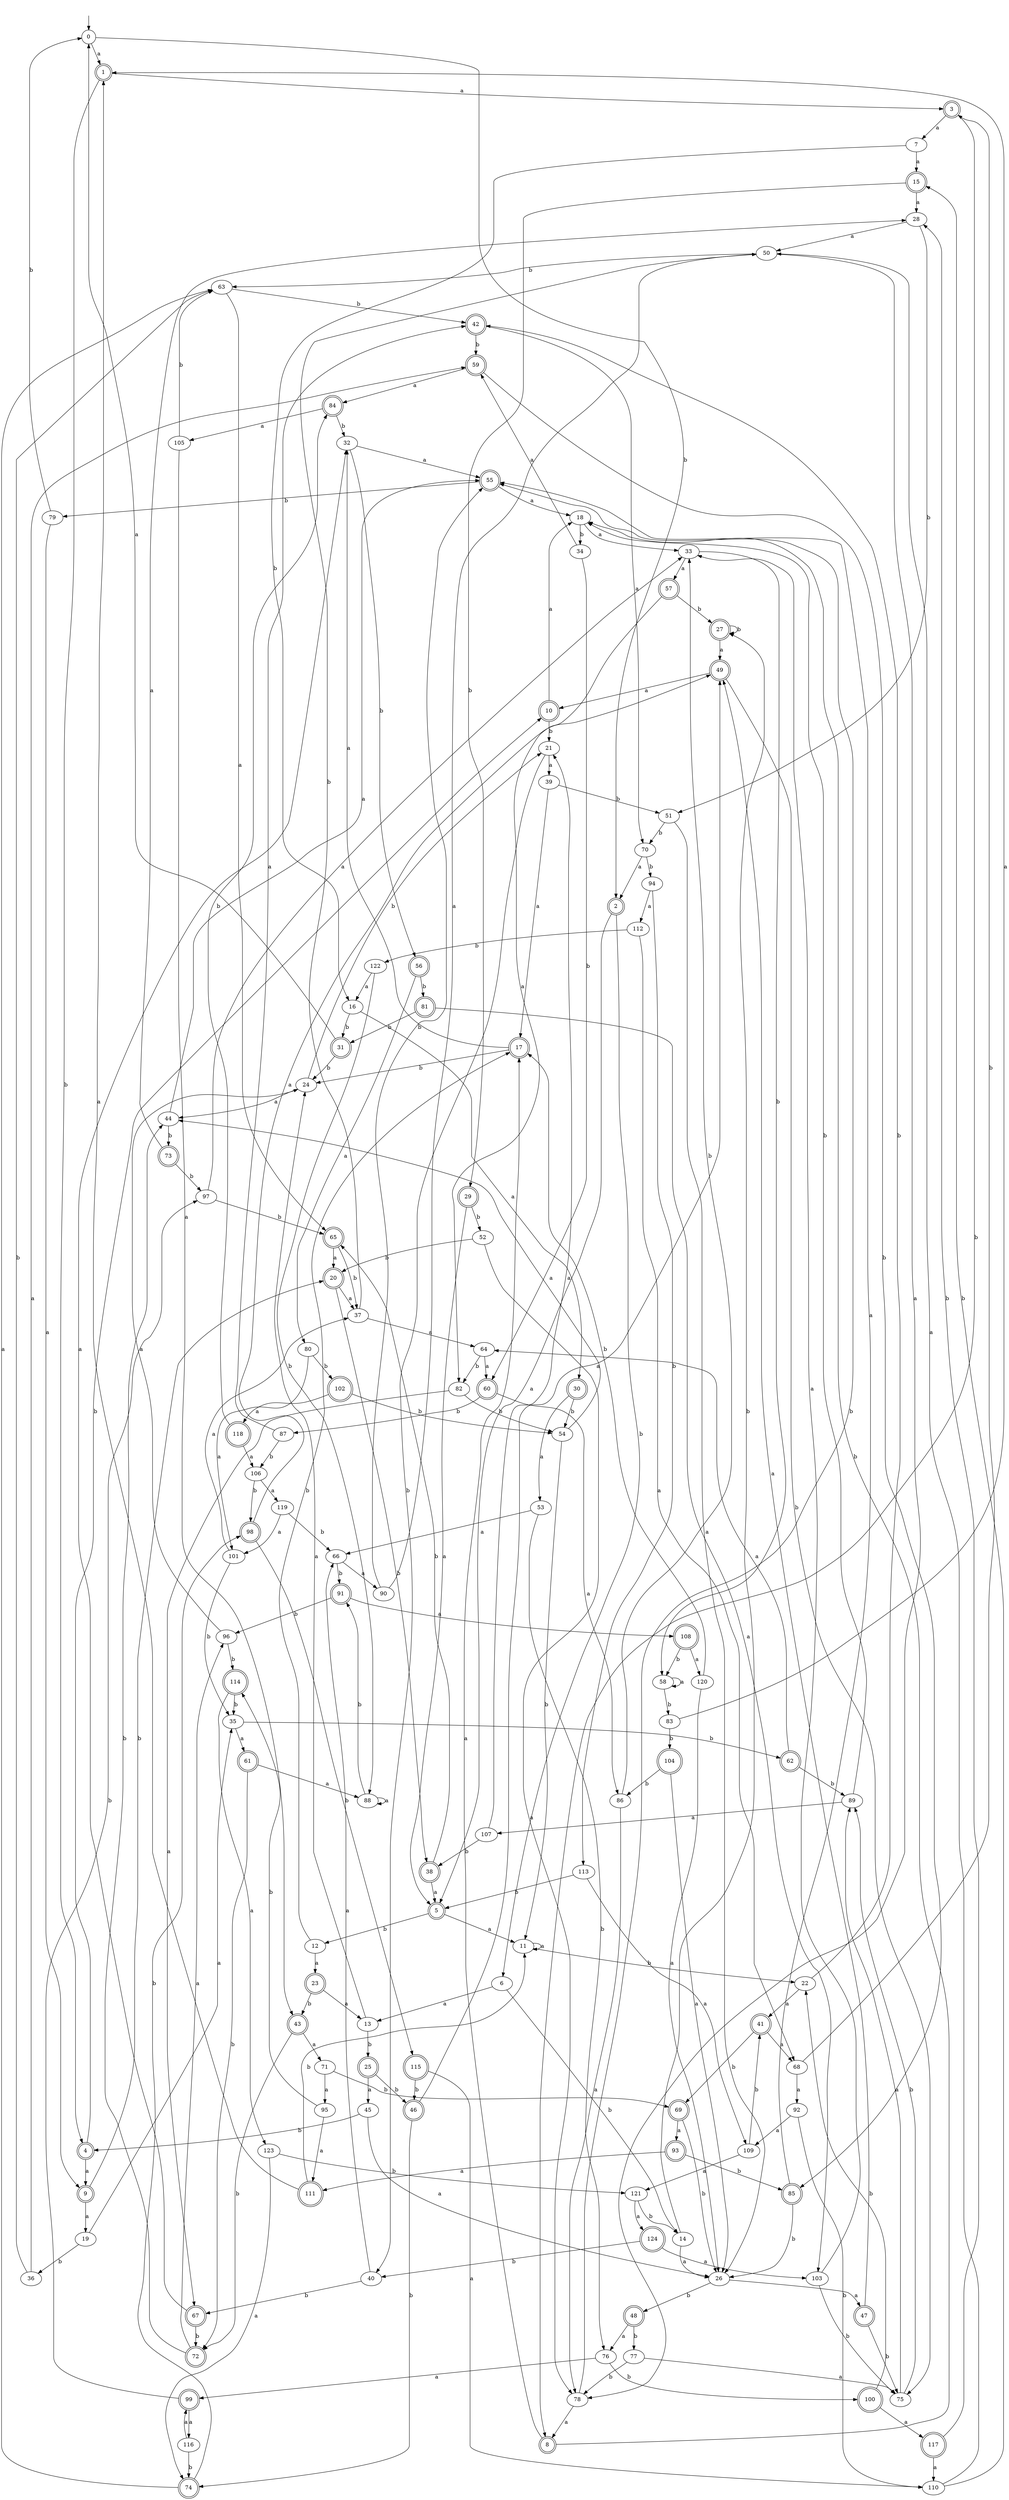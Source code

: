 digraph RandomDFA {
  __start0 [label="", shape=none];
  __start0 -> 0 [label=""];
  0 [shape=circle]
  0 -> 1 [label="a"]
  0 -> 2 [label="b"]
  1 [shape=doublecircle]
  1 -> 3 [label="a"]
  1 -> 4 [label="b"]
  2 [shape=doublecircle]
  2 -> 5 [label="a"]
  2 -> 6 [label="b"]
  3 [shape=doublecircle]
  3 -> 7 [label="a"]
  3 -> 8 [label="b"]
  4 [shape=doublecircle]
  4 -> 9 [label="a"]
  4 -> 10 [label="b"]
  5 [shape=doublecircle]
  5 -> 11 [label="a"]
  5 -> 12 [label="b"]
  6
  6 -> 13 [label="a"]
  6 -> 14 [label="b"]
  7
  7 -> 15 [label="a"]
  7 -> 16 [label="b"]
  8 [shape=doublecircle]
  8 -> 17 [label="a"]
  8 -> 18 [label="b"]
  9 [shape=doublecircle]
  9 -> 19 [label="a"]
  9 -> 20 [label="b"]
  10 [shape=doublecircle]
  10 -> 18 [label="a"]
  10 -> 21 [label="b"]
  11
  11 -> 11 [label="a"]
  11 -> 22 [label="b"]
  12
  12 -> 23 [label="a"]
  12 -> 17 [label="b"]
  13
  13 -> 24 [label="a"]
  13 -> 25 [label="b"]
  14
  14 -> 26 [label="a"]
  14 -> 27 [label="b"]
  15 [shape=doublecircle]
  15 -> 28 [label="a"]
  15 -> 29 [label="b"]
  16
  16 -> 30 [label="a"]
  16 -> 31 [label="b"]
  17 [shape=doublecircle]
  17 -> 32 [label="a"]
  17 -> 24 [label="b"]
  18
  18 -> 33 [label="a"]
  18 -> 34 [label="b"]
  19
  19 -> 35 [label="a"]
  19 -> 36 [label="b"]
  20 [shape=doublecircle]
  20 -> 37 [label="a"]
  20 -> 38 [label="b"]
  21
  21 -> 39 [label="a"]
  21 -> 40 [label="b"]
  22
  22 -> 41 [label="a"]
  22 -> 42 [label="b"]
  23 [shape=doublecircle]
  23 -> 13 [label="a"]
  23 -> 43 [label="b"]
  24
  24 -> 44 [label="a"]
  24 -> 21 [label="b"]
  25 [shape=doublecircle]
  25 -> 45 [label="a"]
  25 -> 46 [label="b"]
  26
  26 -> 47 [label="a"]
  26 -> 48 [label="b"]
  27 [shape=doublecircle]
  27 -> 49 [label="a"]
  27 -> 27 [label="b"]
  28
  28 -> 50 [label="a"]
  28 -> 51 [label="b"]
  29 [shape=doublecircle]
  29 -> 5 [label="a"]
  29 -> 52 [label="b"]
  30 [shape=doublecircle]
  30 -> 53 [label="a"]
  30 -> 54 [label="b"]
  31 [shape=doublecircle]
  31 -> 0 [label="a"]
  31 -> 24 [label="b"]
  32
  32 -> 55 [label="a"]
  32 -> 56 [label="b"]
  33
  33 -> 57 [label="a"]
  33 -> 58 [label="b"]
  34
  34 -> 59 [label="a"]
  34 -> 60 [label="b"]
  35
  35 -> 61 [label="a"]
  35 -> 62 [label="b"]
  36
  36 -> 59 [label="a"]
  36 -> 63 [label="b"]
  37
  37 -> 64 [label="a"]
  37 -> 50 [label="b"]
  38 [shape=doublecircle]
  38 -> 5 [label="a"]
  38 -> 65 [label="b"]
  39
  39 -> 17 [label="a"]
  39 -> 51 [label="b"]
  40
  40 -> 66 [label="a"]
  40 -> 67 [label="b"]
  41 [shape=doublecircle]
  41 -> 68 [label="a"]
  41 -> 69 [label="b"]
  42 [shape=doublecircle]
  42 -> 70 [label="a"]
  42 -> 59 [label="b"]
  43 [shape=doublecircle]
  43 -> 71 [label="a"]
  43 -> 72 [label="b"]
  44
  44 -> 55 [label="a"]
  44 -> 73 [label="b"]
  45
  45 -> 26 [label="a"]
  45 -> 4 [label="b"]
  46 [shape=doublecircle]
  46 -> 49 [label="a"]
  46 -> 74 [label="b"]
  47 [shape=doublecircle]
  47 -> 49 [label="a"]
  47 -> 75 [label="b"]
  48 [shape=doublecircle]
  48 -> 76 [label="a"]
  48 -> 77 [label="b"]
  49 [shape=doublecircle]
  49 -> 10 [label="a"]
  49 -> 75 [label="b"]
  50
  50 -> 78 [label="a"]
  50 -> 63 [label="b"]
  51
  51 -> 26 [label="a"]
  51 -> 70 [label="b"]
  52
  52 -> 78 [label="a"]
  52 -> 20 [label="b"]
  53
  53 -> 66 [label="a"]
  53 -> 76 [label="b"]
  54
  54 -> 44 [label="a"]
  54 -> 11 [label="b"]
  55 [shape=doublecircle]
  55 -> 18 [label="a"]
  55 -> 79 [label="b"]
  56 [shape=doublecircle]
  56 -> 80 [label="a"]
  56 -> 81 [label="b"]
  57 [shape=doublecircle]
  57 -> 82 [label="a"]
  57 -> 27 [label="b"]
  58
  58 -> 58 [label="a"]
  58 -> 83 [label="b"]
  59 [shape=doublecircle]
  59 -> 84 [label="a"]
  59 -> 85 [label="b"]
  60 [shape=doublecircle]
  60 -> 86 [label="a"]
  60 -> 87 [label="b"]
  61 [shape=doublecircle]
  61 -> 88 [label="a"]
  61 -> 72 [label="b"]
  62 [shape=doublecircle]
  62 -> 64 [label="a"]
  62 -> 89 [label="b"]
  63
  63 -> 65 [label="a"]
  63 -> 42 [label="b"]
  64
  64 -> 60 [label="a"]
  64 -> 82 [label="b"]
  65 [shape=doublecircle]
  65 -> 20 [label="a"]
  65 -> 37 [label="b"]
  66
  66 -> 90 [label="a"]
  66 -> 91 [label="b"]
  67 [shape=doublecircle]
  67 -> 32 [label="a"]
  67 -> 72 [label="b"]
  68
  68 -> 92 [label="a"]
  68 -> 3 [label="b"]
  69 [shape=doublecircle]
  69 -> 93 [label="a"]
  69 -> 26 [label="b"]
  70
  70 -> 2 [label="a"]
  70 -> 94 [label="b"]
  71
  71 -> 95 [label="a"]
  71 -> 69 [label="b"]
  72 [shape=doublecircle]
  72 -> 96 [label="a"]
  72 -> 44 [label="b"]
  73 [shape=doublecircle]
  73 -> 28 [label="a"]
  73 -> 97 [label="b"]
  74 [shape=doublecircle]
  74 -> 63 [label="a"]
  74 -> 98 [label="b"]
  75
  75 -> 89 [label="a"]
  75 -> 89 [label="b"]
  76
  76 -> 99 [label="a"]
  76 -> 100 [label="b"]
  77
  77 -> 75 [label="a"]
  77 -> 78 [label="b"]
  78
  78 -> 8 [label="a"]
  78 -> 55 [label="b"]
  79
  79 -> 9 [label="a"]
  79 -> 0 [label="b"]
  80
  80 -> 101 [label="a"]
  80 -> 102 [label="b"]
  81 [shape=doublecircle]
  81 -> 103 [label="a"]
  81 -> 31 [label="b"]
  82
  82 -> 67 [label="a"]
  82 -> 54 [label="b"]
  83
  83 -> 1 [label="a"]
  83 -> 104 [label="b"]
  84 [shape=doublecircle]
  84 -> 105 [label="a"]
  84 -> 32 [label="b"]
  85 [shape=doublecircle]
  85 -> 55 [label="a"]
  85 -> 26 [label="b"]
  86
  86 -> 78 [label="a"]
  86 -> 33 [label="b"]
  87
  87 -> 42 [label="a"]
  87 -> 106 [label="b"]
  88
  88 -> 88 [label="a"]
  88 -> 91 [label="b"]
  89
  89 -> 107 [label="a"]
  89 -> 18 [label="b"]
  90
  90 -> 50 [label="a"]
  90 -> 55 [label="b"]
  91 [shape=doublecircle]
  91 -> 108 [label="a"]
  91 -> 96 [label="b"]
  92
  92 -> 109 [label="a"]
  92 -> 110 [label="b"]
  93 [shape=doublecircle]
  93 -> 111 [label="a"]
  93 -> 85 [label="b"]
  94
  94 -> 112 [label="a"]
  94 -> 113 [label="b"]
  95
  95 -> 111 [label="a"]
  95 -> 114 [label="b"]
  96
  96 -> 24 [label="a"]
  96 -> 114 [label="b"]
  97
  97 -> 33 [label="a"]
  97 -> 65 [label="b"]
  98 [shape=doublecircle]
  98 -> 49 [label="a"]
  98 -> 115 [label="b"]
  99 [shape=doublecircle]
  99 -> 116 [label="a"]
  99 -> 97 [label="b"]
  100 [shape=doublecircle]
  100 -> 117 [label="a"]
  100 -> 22 [label="b"]
  101
  101 -> 37 [label="a"]
  101 -> 35 [label="b"]
  102 [shape=doublecircle]
  102 -> 118 [label="a"]
  102 -> 54 [label="b"]
  103
  103 -> 33 [label="a"]
  103 -> 75 [label="b"]
  104 [shape=doublecircle]
  104 -> 26 [label="a"]
  104 -> 86 [label="b"]
  105
  105 -> 43 [label="a"]
  105 -> 63 [label="b"]
  106
  106 -> 119 [label="a"]
  106 -> 98 [label="b"]
  107
  107 -> 21 [label="a"]
  107 -> 38 [label="b"]
  108 [shape=doublecircle]
  108 -> 120 [label="a"]
  108 -> 58 [label="b"]
  109
  109 -> 121 [label="a"]
  109 -> 41 [label="b"]
  110
  110 -> 50 [label="a"]
  110 -> 15 [label="b"]
  111 [shape=doublecircle]
  111 -> 1 [label="a"]
  111 -> 11 [label="b"]
  112
  112 -> 68 [label="a"]
  112 -> 122 [label="b"]
  113
  113 -> 109 [label="a"]
  113 -> 5 [label="b"]
  114 [shape=doublecircle]
  114 -> 123 [label="a"]
  114 -> 35 [label="b"]
  115 [shape=doublecircle]
  115 -> 110 [label="a"]
  115 -> 46 [label="b"]
  116
  116 -> 99 [label="a"]
  116 -> 74 [label="b"]
  117 [shape=doublecircle]
  117 -> 110 [label="a"]
  117 -> 28 [label="b"]
  118 [shape=doublecircle]
  118 -> 106 [label="a"]
  118 -> 84 [label="b"]
  119
  119 -> 101 [label="a"]
  119 -> 66 [label="b"]
  120
  120 -> 26 [label="a"]
  120 -> 17 [label="b"]
  121
  121 -> 124 [label="a"]
  121 -> 14 [label="b"]
  122
  122 -> 16 [label="a"]
  122 -> 88 [label="b"]
  123
  123 -> 74 [label="a"]
  123 -> 121 [label="b"]
  124 [shape=doublecircle]
  124 -> 103 [label="a"]
  124 -> 40 [label="b"]
}
